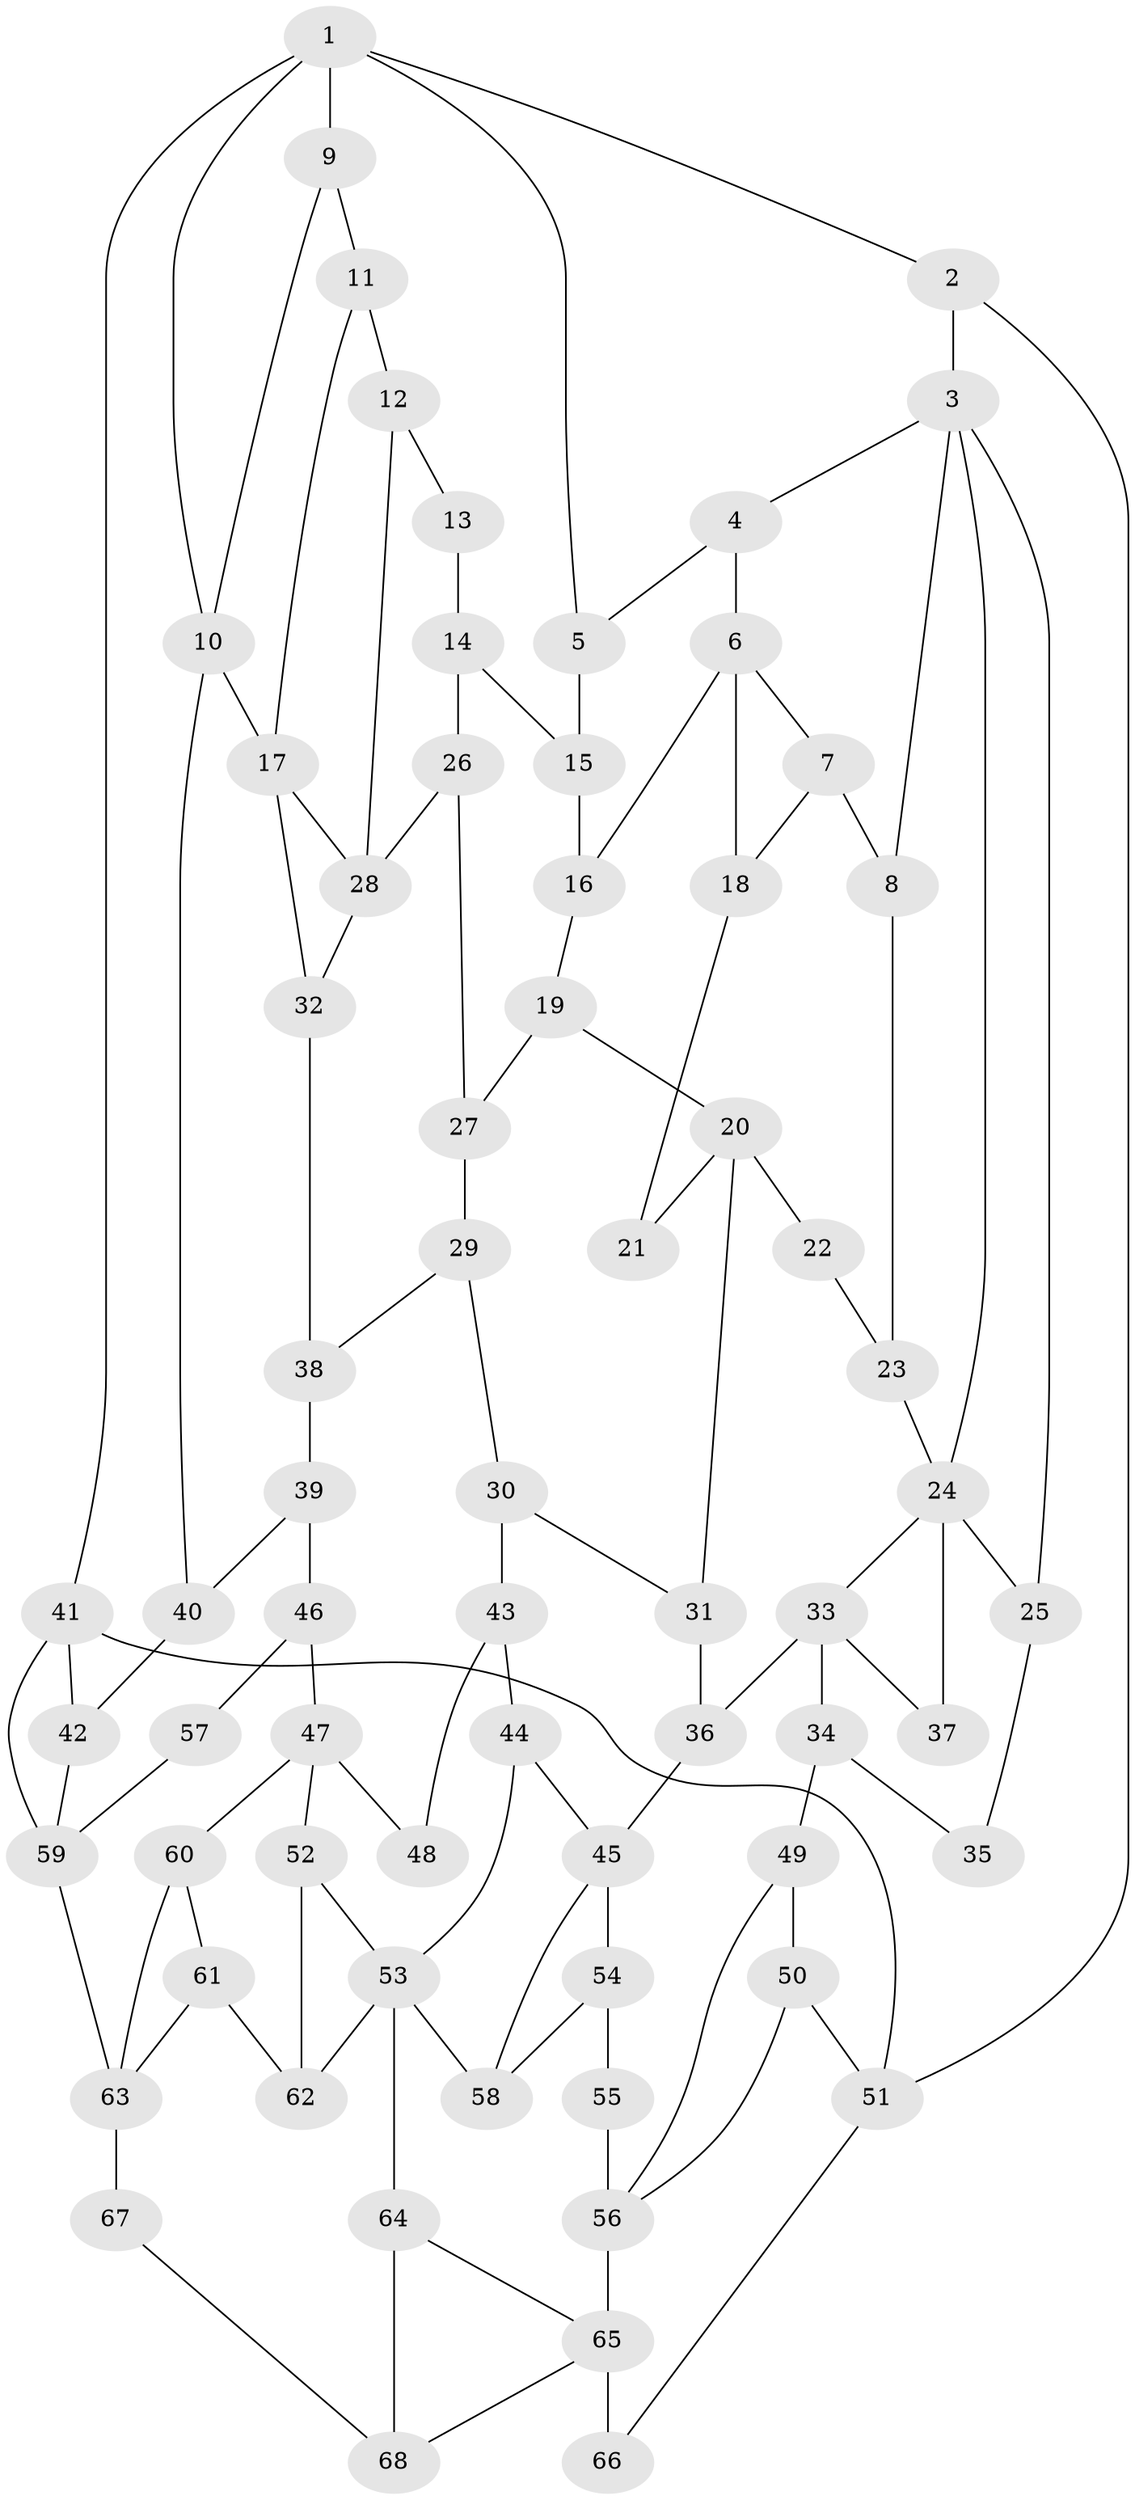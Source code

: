 // original degree distribution, {3: 0.014705882352941176, 6: 0.20588235294117646, 4: 0.22058823529411764, 5: 0.5588235294117647}
// Generated by graph-tools (version 1.1) at 2025/38/03/09/25 02:38:33]
// undirected, 68 vertices, 108 edges
graph export_dot {
graph [start="1"]
  node [color=gray90,style=filled];
  1;
  2;
  3;
  4;
  5;
  6;
  7;
  8;
  9;
  10;
  11;
  12;
  13;
  14;
  15;
  16;
  17;
  18;
  19;
  20;
  21;
  22;
  23;
  24;
  25;
  26;
  27;
  28;
  29;
  30;
  31;
  32;
  33;
  34;
  35;
  36;
  37;
  38;
  39;
  40;
  41;
  42;
  43;
  44;
  45;
  46;
  47;
  48;
  49;
  50;
  51;
  52;
  53;
  54;
  55;
  56;
  57;
  58;
  59;
  60;
  61;
  62;
  63;
  64;
  65;
  66;
  67;
  68;
  1 -- 2 [weight=1.0];
  1 -- 5 [weight=1.0];
  1 -- 9 [weight=1.0];
  1 -- 10 [weight=1.0];
  1 -- 41 [weight=1.0];
  2 -- 3 [weight=2.0];
  2 -- 51 [weight=1.0];
  3 -- 4 [weight=1.0];
  3 -- 8 [weight=1.0];
  3 -- 24 [weight=1.0];
  3 -- 25 [weight=1.0];
  4 -- 5 [weight=1.0];
  4 -- 6 [weight=2.0];
  5 -- 15 [weight=1.0];
  6 -- 7 [weight=1.0];
  6 -- 16 [weight=1.0];
  6 -- 18 [weight=1.0];
  7 -- 8 [weight=1.0];
  7 -- 18 [weight=1.0];
  8 -- 23 [weight=1.0];
  9 -- 10 [weight=1.0];
  9 -- 11 [weight=1.0];
  10 -- 17 [weight=2.0];
  10 -- 40 [weight=1.0];
  11 -- 12 [weight=2.0];
  11 -- 17 [weight=1.0];
  12 -- 13 [weight=2.0];
  12 -- 28 [weight=2.0];
  13 -- 14 [weight=1.0];
  14 -- 15 [weight=1.0];
  14 -- 26 [weight=1.0];
  15 -- 16 [weight=1.0];
  16 -- 19 [weight=1.0];
  17 -- 28 [weight=1.0];
  17 -- 32 [weight=2.0];
  18 -- 21 [weight=1.0];
  19 -- 20 [weight=1.0];
  19 -- 27 [weight=1.0];
  20 -- 21 [weight=2.0];
  20 -- 22 [weight=2.0];
  20 -- 31 [weight=1.0];
  22 -- 23 [weight=1.0];
  23 -- 24 [weight=1.0];
  24 -- 25 [weight=1.0];
  24 -- 33 [weight=1.0];
  24 -- 37 [weight=2.0];
  25 -- 35 [weight=1.0];
  26 -- 27 [weight=1.0];
  26 -- 28 [weight=1.0];
  27 -- 29 [weight=1.0];
  28 -- 32 [weight=1.0];
  29 -- 30 [weight=1.0];
  29 -- 38 [weight=1.0];
  30 -- 31 [weight=1.0];
  30 -- 43 [weight=1.0];
  31 -- 36 [weight=1.0];
  32 -- 38 [weight=2.0];
  33 -- 34 [weight=2.0];
  33 -- 36 [weight=2.0];
  33 -- 37 [weight=1.0];
  34 -- 35 [weight=2.0];
  34 -- 49 [weight=2.0];
  36 -- 45 [weight=2.0];
  38 -- 39 [weight=2.0];
  39 -- 40 [weight=1.0];
  39 -- 46 [weight=2.0];
  40 -- 42 [weight=1.0];
  41 -- 42 [weight=1.0];
  41 -- 51 [weight=1.0];
  41 -- 59 [weight=1.0];
  42 -- 59 [weight=1.0];
  43 -- 44 [weight=1.0];
  43 -- 48 [weight=1.0];
  44 -- 45 [weight=2.0];
  44 -- 53 [weight=1.0];
  45 -- 54 [weight=1.0];
  45 -- 58 [weight=1.0];
  46 -- 47 [weight=2.0];
  46 -- 57 [weight=2.0];
  47 -- 48 [weight=2.0];
  47 -- 52 [weight=1.0];
  47 -- 60 [weight=1.0];
  49 -- 50 [weight=1.0];
  49 -- 56 [weight=1.0];
  50 -- 51 [weight=1.0];
  50 -- 56 [weight=1.0];
  51 -- 66 [weight=1.0];
  52 -- 53 [weight=1.0];
  52 -- 62 [weight=1.0];
  53 -- 58 [weight=1.0];
  53 -- 62 [weight=1.0];
  53 -- 64 [weight=2.0];
  54 -- 55 [weight=1.0];
  54 -- 58 [weight=1.0];
  55 -- 56 [weight=2.0];
  56 -- 65 [weight=2.0];
  57 -- 59 [weight=1.0];
  59 -- 63 [weight=2.0];
  60 -- 61 [weight=1.0];
  60 -- 63 [weight=1.0];
  61 -- 62 [weight=1.0];
  61 -- 63 [weight=1.0];
  63 -- 67 [weight=2.0];
  64 -- 65 [weight=1.0];
  64 -- 68 [weight=1.0];
  65 -- 66 [weight=2.0];
  65 -- 68 [weight=1.0];
  67 -- 68 [weight=1.0];
}
